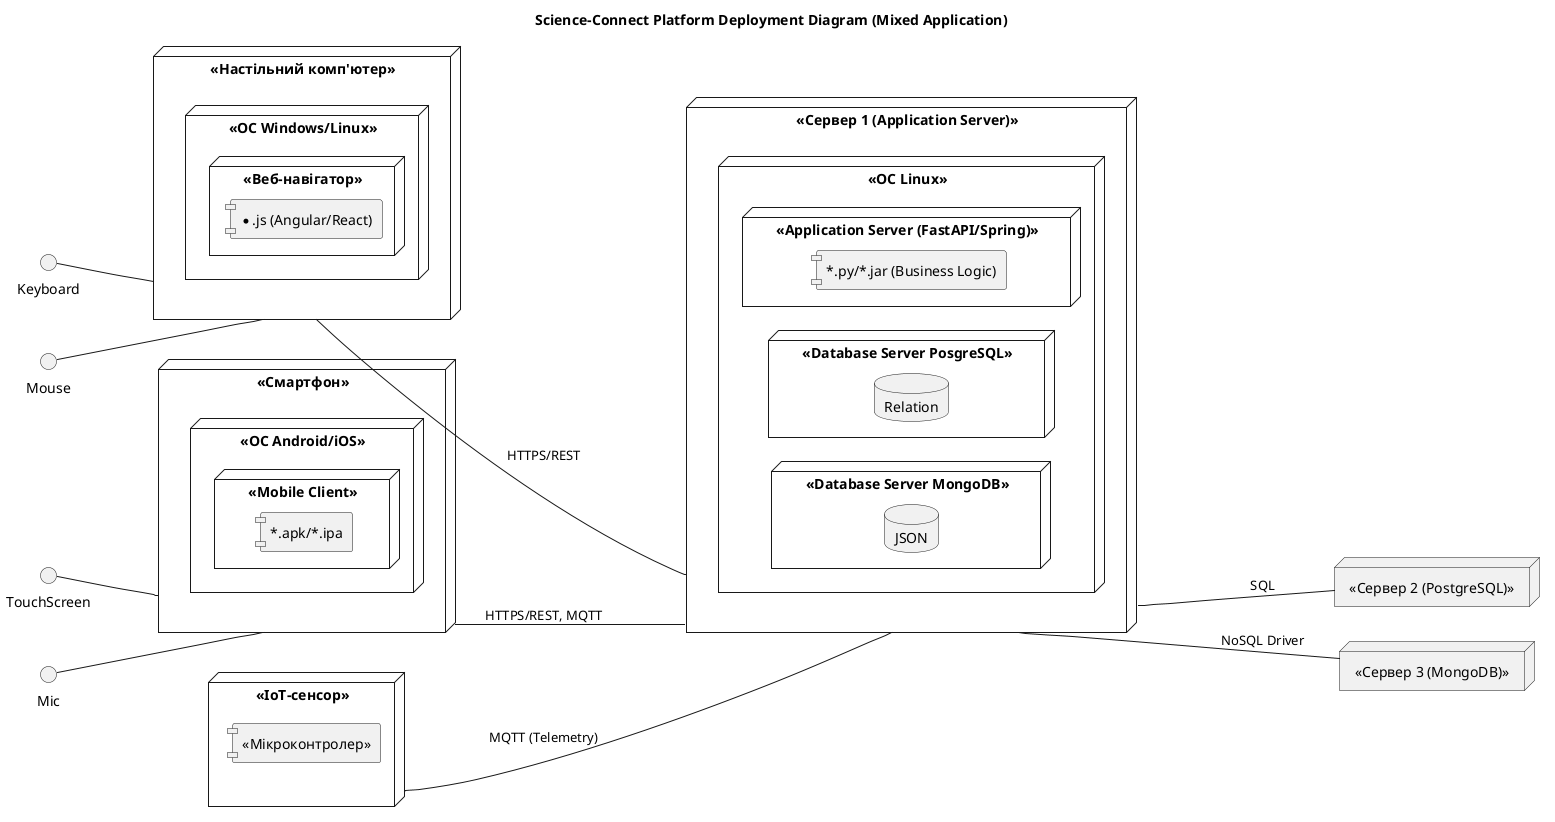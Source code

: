 @startuml UML-Deployment
' Назва архітектурного концепту
title Science-Connect Platform Deployment Diagram (Mixed Application)

left to right direction
skinparam componentStyle uml1

' -------------------------- PL (Presentation Level) - Web --------------------------
node "<<Настільний комп'ютер>>" as Desktop {
    node "<<OC Windows/Linux>>" {
        node "<<Веб-навігатор>>" {
            component [*.js (Angular/React)]
        }
    }
}
interface Keyboard
interface Mouse
Keyboard -- Desktop
Mouse -- Desktop

' -------------------------- PL (Presentation Level) - Mobile --------------------------
node "<<Смартфон>>" as Mobile {
    node "<<OC Android/iOS>>" {
        node "<<Mobile Client>>" {
            component [*.apk/*.ipa]
        }
    }
}
interface TouchScreen
interface Mic
TouchScreen -- Mobile
Mic -- Mobile

' -------------------------- PL (Presentation Level) - IoT Sensor --------------------------
node "<<IoT-сенсор>>" as Sensor {
    component [<<Мікроконтролер>>]
}

' -------------------------- BL (Business Level) --------------------------
node "<<Сервер 1 (Application Server)>>" as ServerApp {
    node "<<OC Linux>>" {
        node "<<Application Server (FastAPI/Spring)>>" {
            component [*.py/*.jar (Business Logic)]
        }
    }
}

' -------------------------- AL (Access Level) - SQL --------------------------
node "<<Сервер 2 (PostgreSQL)>>" as ServerDB_SQL {
    node "<<OC Linux>>" {
        node "<<Database Server PosgreSQL>>" {
            database Relation
        }
    }
}

' -------------------------- AL (Access Level) - NoSQL --------------------------
node "<<Сервер 3 (MongoDB)>>" as ServerDB_NoSQL {
    node "<<OC Linux>>" {
        node "<<Database Server MongoDB>>" {
            database JSON
        }
    }
}

' -------------------------- Зв'язки (Connectors) --------------------------
' PL -> BL (Передача даних та управління)
Desktop -- ServerApp : HTTPS/REST
Mobile -- ServerApp : HTTPS/REST, MQTT

' IoT -> BL (Дані)
Sensor -- ServerApp : MQTT (Telemetry)

' BL -> AL (Дані)
ServerApp -- ServerDB_SQL : SQL
ServerApp -- ServerDB_NoSQL : NoSQL Driver

@enduml
